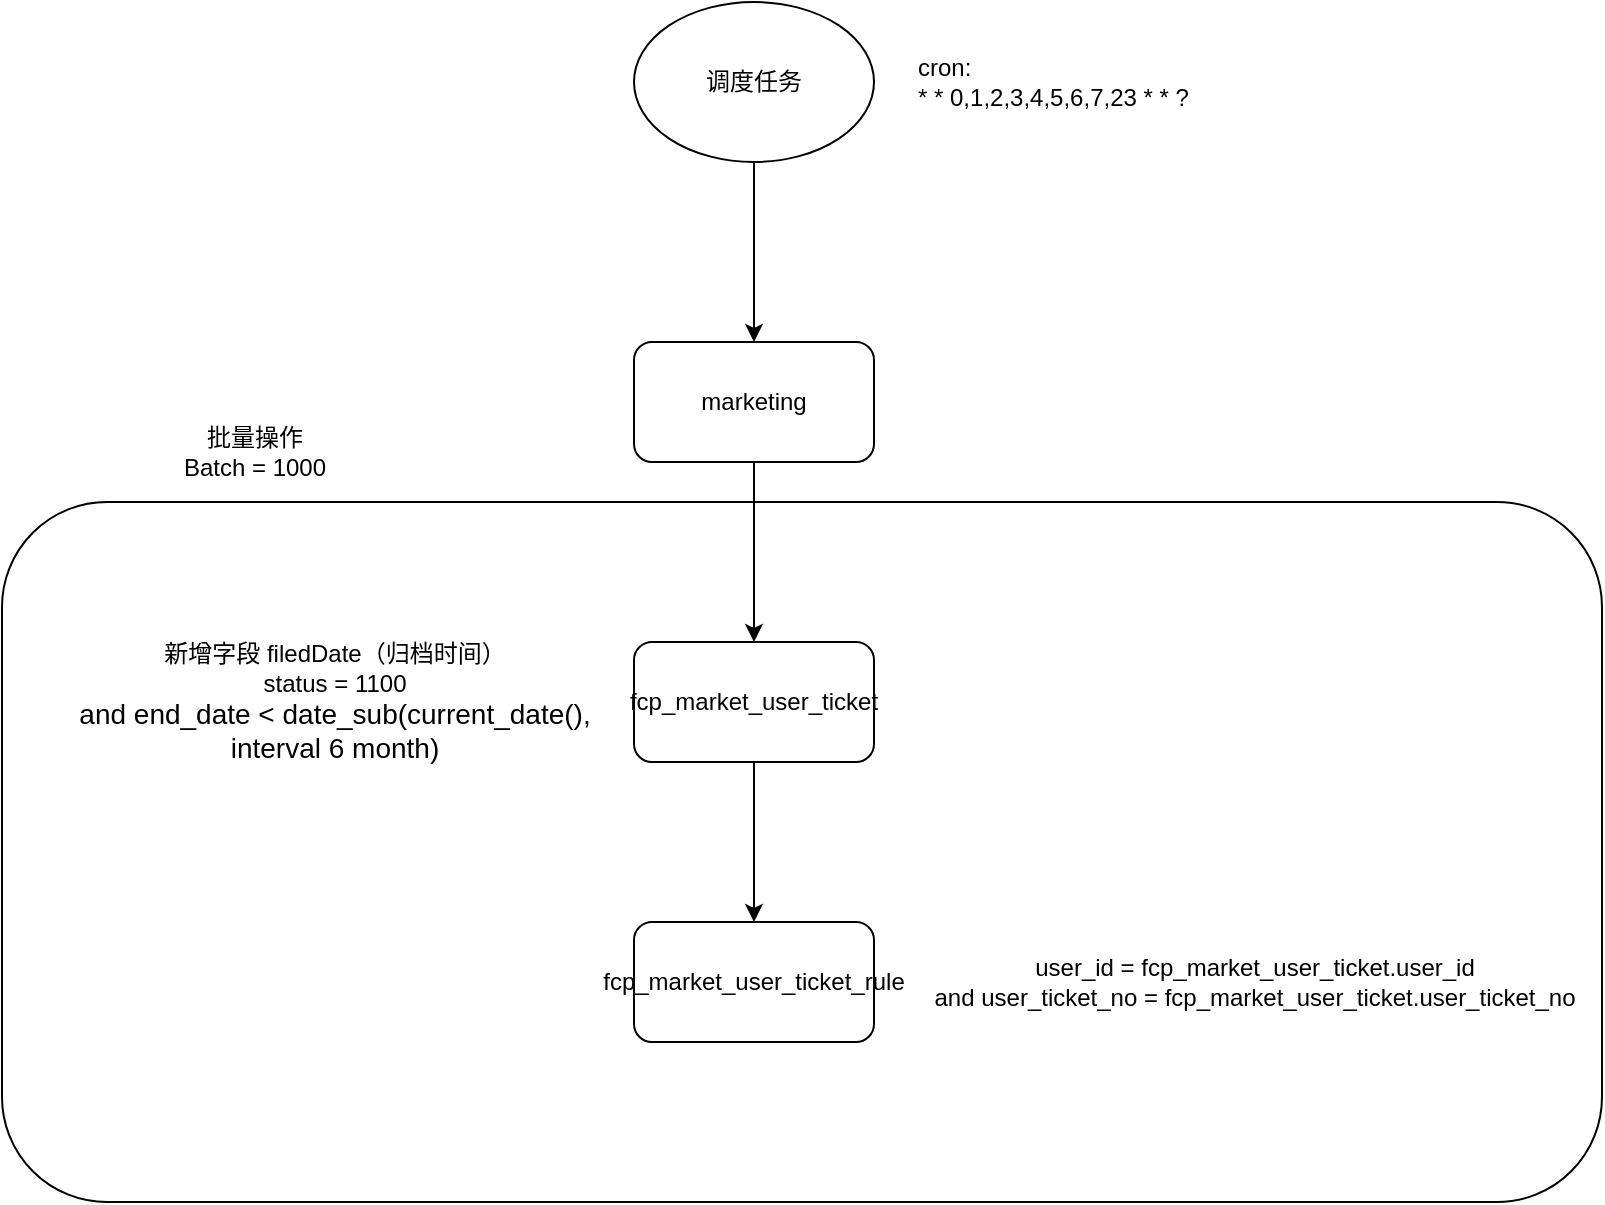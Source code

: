 <mxfile version="21.5.2" type="github">
  <diagram name="第 1 页" id="BgB41KbXPWBUYuILRypq">
    <mxGraphModel dx="1434" dy="953" grid="1" gridSize="10" guides="1" tooltips="1" connect="1" arrows="1" fold="1" page="1" pageScale="1" pageWidth="827" pageHeight="1169" math="0" shadow="0">
      <root>
        <mxCell id="0" />
        <mxCell id="1" parent="0" />
        <mxCell id="fTWWRAs0TYhyk4xOGI72-16" value="" style="rounded=1;whiteSpace=wrap;html=1;" vertex="1" parent="1">
          <mxGeometry x="14" y="320" width="800" height="350" as="geometry" />
        </mxCell>
        <mxCell id="fTWWRAs0TYhyk4xOGI72-7" style="edgeStyle=orthogonalEdgeStyle;rounded=0;orthogonalLoop=1;jettySize=auto;html=1;entryX=0.5;entryY=0;entryDx=0;entryDy=0;" edge="1" parent="1" source="fTWWRAs0TYhyk4xOGI72-1" target="fTWWRAs0TYhyk4xOGI72-6">
          <mxGeometry relative="1" as="geometry" />
        </mxCell>
        <mxCell id="fTWWRAs0TYhyk4xOGI72-1" value="调度任务" style="ellipse;whiteSpace=wrap;html=1;" vertex="1" parent="1">
          <mxGeometry x="330" y="70" width="120" height="80" as="geometry" />
        </mxCell>
        <mxCell id="fTWWRAs0TYhyk4xOGI72-5" value="cron:&lt;br&gt;* * 0,1,2,3,4,5,6,7,23 * * ?&amp;nbsp;" style="text;html=1;align=left;verticalAlign=middle;resizable=0;points=[];autosize=1;strokeColor=none;fillColor=none;" vertex="1" parent="1">
          <mxGeometry x="470" y="90" width="160" height="40" as="geometry" />
        </mxCell>
        <mxCell id="fTWWRAs0TYhyk4xOGI72-9" style="edgeStyle=orthogonalEdgeStyle;rounded=0;orthogonalLoop=1;jettySize=auto;html=1;entryX=0.5;entryY=0;entryDx=0;entryDy=0;" edge="1" parent="1" source="fTWWRAs0TYhyk4xOGI72-6" target="fTWWRAs0TYhyk4xOGI72-8">
          <mxGeometry relative="1" as="geometry" />
        </mxCell>
        <mxCell id="fTWWRAs0TYhyk4xOGI72-6" value="marketing" style="rounded=1;whiteSpace=wrap;html=1;" vertex="1" parent="1">
          <mxGeometry x="330" y="240" width="120" height="60" as="geometry" />
        </mxCell>
        <mxCell id="fTWWRAs0TYhyk4xOGI72-14" style="edgeStyle=orthogonalEdgeStyle;rounded=0;orthogonalLoop=1;jettySize=auto;html=1;entryX=0.5;entryY=0;entryDx=0;entryDy=0;" edge="1" parent="1" source="fTWWRAs0TYhyk4xOGI72-8" target="fTWWRAs0TYhyk4xOGI72-10">
          <mxGeometry relative="1" as="geometry" />
        </mxCell>
        <mxCell id="fTWWRAs0TYhyk4xOGI72-8" value="fcp_market_user_ticket" style="rounded=1;whiteSpace=wrap;html=1;" vertex="1" parent="1">
          <mxGeometry x="330" y="390" width="120" height="60" as="geometry" />
        </mxCell>
        <mxCell id="fTWWRAs0TYhyk4xOGI72-10" value="fcp_market_user_ticket_rule" style="rounded=1;whiteSpace=wrap;html=1;" vertex="1" parent="1">
          <mxGeometry x="330" y="530" width="120" height="60" as="geometry" />
        </mxCell>
        <mxCell id="fTWWRAs0TYhyk4xOGI72-12" value="新增字段 filedDate（归档时间）&lt;br&gt;status = 1100&lt;br style=&quot;border-color: var(--border-color); font-family: Arial, sans-serif; font-size: 14px; text-align: start;&quot;&gt;&lt;span style=&quot;font-family: Arial, sans-serif; font-size: 14px; text-align: start;&quot;&gt;and end_date &amp;lt; date_sub(current_date(),&lt;/span&gt;&lt;br style=&quot;border-color: var(--border-color); font-family: Arial, sans-serif; font-size: 14px; text-align: start;&quot;&gt;&lt;span style=&quot;font-family: Arial, sans-serif; font-size: 14px; text-align: start;&quot;&gt;interval 6 month)&lt;/span&gt;" style="text;html=1;align=center;verticalAlign=middle;resizable=0;points=[];autosize=1;strokeColor=none;fillColor=none;" vertex="1" parent="1">
          <mxGeometry x="40" y="380" width="280" height="80" as="geometry" />
        </mxCell>
        <mxCell id="fTWWRAs0TYhyk4xOGI72-15" value="user_id =&amp;nbsp;fcp_market_user_ticket.user_id&lt;br&gt;and user_ticket_no = fcp_market_user_ticket.user_ticket_no" style="text;html=1;align=center;verticalAlign=middle;resizable=0;points=[];autosize=1;strokeColor=none;fillColor=none;" vertex="1" parent="1">
          <mxGeometry x="470" y="540" width="340" height="40" as="geometry" />
        </mxCell>
        <mxCell id="fTWWRAs0TYhyk4xOGI72-17" value="批量操作&lt;br&gt;Batch = 1000" style="text;html=1;align=center;verticalAlign=middle;resizable=0;points=[];autosize=1;strokeColor=none;fillColor=none;" vertex="1" parent="1">
          <mxGeometry x="95" y="275" width="90" height="40" as="geometry" />
        </mxCell>
      </root>
    </mxGraphModel>
  </diagram>
</mxfile>
